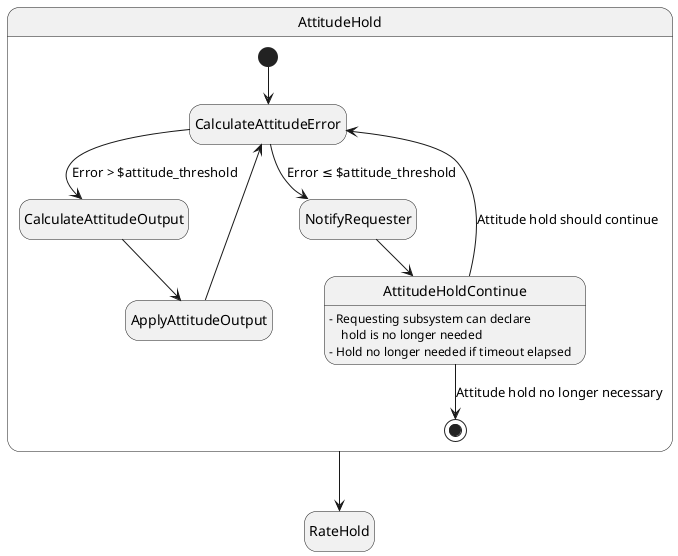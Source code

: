 @startuml attitude_hold
hide empty description
state AttitudeHold {
    [*] --> CalculateAttitudeError
    CalculateAttitudeError --> CalculateAttitudeOutput : Error > $attitude_threshold
    CalculateAttitudeError --> NotifyRequester : Error ≤ $attitude_threshold
    NotifyRequester --> AttitudeHoldContinue
    AttitudeHoldContinue --> CalculateAttitudeError : Attitude hold should continue
    AttitudeHoldContinue --> [*] : Attitude hold no longer necessary
    CalculateAttitudeOutput --> ApplyAttitudeOutput
    ApplyAttitudeOutput --> CalculateAttitudeError

    AttitudeHoldContinue : - Requesting subsystem can declare\n\
    hold is no longer needed

    AttitudeHoldContinue : - Hold no longer needed if timeout elapsed
}
AttitudeHold --> RateHold
@enduml